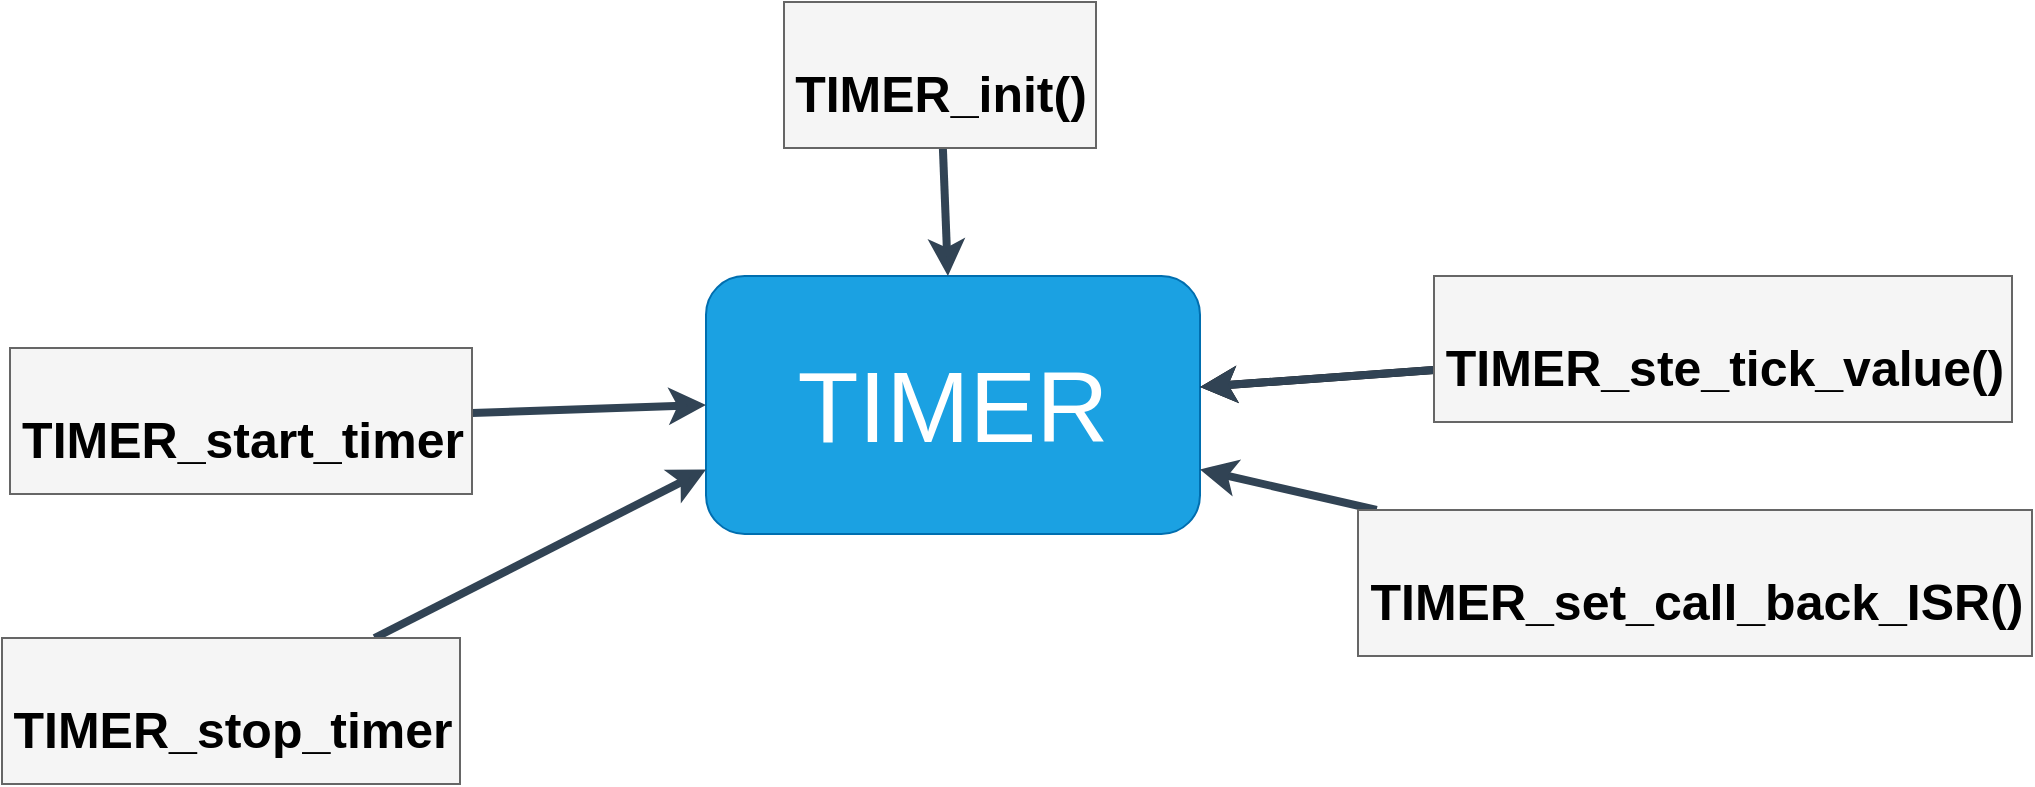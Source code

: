<mxfile>
    <diagram id="rQYQuYDNYmgzGpy7jxki" name="TIMER_MODULE">
        <mxGraphModel dx="1074" dy="1209" grid="0" gridSize="10" guides="1" tooltips="1" connect="1" arrows="1" fold="1" page="0" pageScale="1" pageWidth="850" pageHeight="1100" background="#ffffff" math="0" shadow="0">
            <root>
                <mxCell id="0"/>
                <mxCell id="1" parent="0"/>
                <mxCell id="3" value="&lt;font style=&quot;font-size: 50px&quot;&gt;TIMER&lt;/font&gt;" style="rounded=1;whiteSpace=wrap;html=1;fillColor=#1ba1e2;fontColor=#ffffff;strokeColor=#006EAF;" parent="1" vertex="1">
                    <mxGeometry x="384" y="97" width="247" height="129" as="geometry"/>
                </mxCell>
                <mxCell id="4" style="edgeStyle=none;rounded=0;html=1;fontSize=25;fontColor=#000000;strokeWidth=4;fillColor=#647687;strokeColor=#314354;" parent="1" source="5" target="3" edge="1">
                    <mxGeometry relative="1" as="geometry"/>
                </mxCell>
                <mxCell id="5" value="&lt;font color=&quot;#000000&quot;&gt;&lt;span style=&quot;font-size: 25px&quot;&gt;&lt;b&gt;TIMER_init()&lt;/b&gt;&lt;/span&gt;&lt;/font&gt;" style="text;html=1;align=center;verticalAlign=middle;resizable=0;points=[];autosize=1;strokeColor=#666666;fillColor=#f5f5f5;fontSize=50;fontColor=#333333;" parent="1" vertex="1">
                    <mxGeometry x="423" y="-40" width="156" height="73" as="geometry"/>
                </mxCell>
                <mxCell id="6" style="edgeStyle=none;rounded=0;html=1;entryX=0;entryY=0.5;entryDx=0;entryDy=0;fontSize=25;fontColor=#000000;strokeWidth=4;fillColor=#647687;strokeColor=#314354;" parent="1" source="7" target="3" edge="1">
                    <mxGeometry relative="1" as="geometry"/>
                </mxCell>
                <mxCell id="7" value="&lt;font color=&quot;#000000&quot;&gt;&lt;span style=&quot;font-size: 25px&quot;&gt;&lt;b&gt;TIMER_start_timer&lt;/b&gt;&lt;/span&gt;&lt;/font&gt;" style="text;html=1;align=center;verticalAlign=middle;resizable=0;points=[];autosize=1;strokeColor=#666666;fillColor=#f5f5f5;fontSize=50;fontColor=#333333;" parent="1" vertex="1">
                    <mxGeometry x="36" y="133" width="231" height="73" as="geometry"/>
                </mxCell>
                <mxCell id="8" style="edgeStyle=none;rounded=0;html=1;fontSize=25;fontColor=#000000;strokeWidth=4;" parent="1" source="10" target="3" edge="1">
                    <mxGeometry relative="1" as="geometry"/>
                </mxCell>
                <mxCell id="9" value="" style="edgeStyle=none;rounded=0;html=1;fontSize=25;fontColor=#000000;strokeWidth=4;fillColor=#647687;strokeColor=#314354;" parent="1" source="10" target="3" edge="1">
                    <mxGeometry relative="1" as="geometry"/>
                </mxCell>
                <mxCell id="10" value="&lt;font color=&quot;#000000&quot;&gt;&lt;span style=&quot;font-size: 25px&quot;&gt;&lt;b&gt;TIMER_ste_tick_value()&lt;/b&gt;&lt;/span&gt;&lt;/font&gt;" style="text;html=1;align=center;verticalAlign=middle;resizable=0;points=[];autosize=1;strokeColor=#666666;fillColor=#f5f5f5;fontSize=50;fontColor=#333333;" parent="1" vertex="1">
                    <mxGeometry x="748" y="97" width="289" height="73" as="geometry"/>
                </mxCell>
                <mxCell id="12" style="edgeStyle=none;rounded=0;html=1;entryX=1;entryY=0.75;entryDx=0;entryDy=0;fontSize=25;fontColor=#000000;strokeWidth=4;fillColor=#647687;strokeColor=#314354;" parent="1" source="13" target="3" edge="1">
                    <mxGeometry relative="1" as="geometry"/>
                </mxCell>
                <mxCell id="13" value="&lt;font color=&quot;#000000&quot;&gt;&lt;span style=&quot;font-size: 25px&quot;&gt;&lt;b&gt;TIMER_set_call_back_ISR()&lt;/b&gt;&lt;/span&gt;&lt;/font&gt;" style="text;html=1;align=center;verticalAlign=middle;resizable=0;points=[];autosize=1;strokeColor=#666666;fillColor=#f5f5f5;fontSize=50;fontColor=#333333;" parent="1" vertex="1">
                    <mxGeometry x="710" y="214" width="337" height="73" as="geometry"/>
                </mxCell>
                <mxCell id="14" style="edgeStyle=none;rounded=0;html=1;entryX=0;entryY=0.75;entryDx=0;entryDy=0;fontSize=25;fontColor=#000000;strokeWidth=4;fillColor=#647687;strokeColor=#314354;" parent="1" source="15" target="3" edge="1">
                    <mxGeometry relative="1" as="geometry"/>
                </mxCell>
                <mxCell id="15" value="&lt;font color=&quot;#000000&quot;&gt;&lt;span style=&quot;font-size: 25px&quot;&gt;&lt;b&gt;TIMER_stop_timer&lt;/b&gt;&lt;/span&gt;&lt;/font&gt;" style="text;html=1;align=center;verticalAlign=middle;resizable=0;points=[];autosize=1;strokeColor=#666666;fillColor=#f5f5f5;fontSize=50;fontColor=#333333;" parent="1" vertex="1">
                    <mxGeometry x="32" y="278" width="229" height="73" as="geometry"/>
                </mxCell>
            </root>
        </mxGraphModel>
    </diagram>
    <diagram id="6tEYnsGUUr9kinEdbOVF" name="TIMER_DEFINTIONS">
        <mxGraphModel dx="752" dy="566" grid="0" gridSize="10" guides="1" tooltips="1" connect="1" arrows="1" fold="1" page="0" pageScale="1" pageWidth="850" pageHeight="1100" background="#ffffff" math="0" shadow="0">
            <root>
                <mxCell id="xhEO8mJympvrY9VpCWzQ-0"/>
                <mxCell id="xhEO8mJympvrY9VpCWzQ-1" parent="xhEO8mJympvrY9VpCWzQ-0"/>
                <mxCell id="xhEO8mJympvrY9VpCWzQ-2" value="&lt;font style=&quot;font-size: 20px&quot;&gt;TIMER_NUM&lt;br&gt;&lt;/font&gt;&lt;br style=&quot;font-size: 15px&quot;&gt;TIMER1&lt;br&gt;TIMER2&lt;br&gt;TIMER3" style="rounded=0;whiteSpace=wrap;html=1;fillColor=#1ba1e2;fontColor=#ffffff;strokeColor=#006EAF;" parent="xhEO8mJympvrY9VpCWzQ-1" vertex="1">
                    <mxGeometry x="56" y="133" width="160" height="149" as="geometry"/>
                </mxCell>
            </root>
        </mxGraphModel>
    </diagram>
    <diagram id="xdRgDCllhUntPht9CC0Z" name="TIMER_FUN_DESCRIPTION">
        <mxGraphModel dx="1152" dy="966" grid="0" gridSize="10" guides="1" tooltips="1" connect="1" arrows="1" fold="1" page="0" pageScale="1" pageWidth="850" pageHeight="1100" background="#ffffff" math="0" shadow="0">
            <root>
                <mxCell id="Wby-mZAdL1yx4KhvuTWc-0"/>
                <mxCell id="Wby-mZAdL1yx4KhvuTWc-1" parent="Wby-mZAdL1yx4KhvuTWc-0"/>
                <mxCell id="Wby-mZAdL1yx4KhvuTWc-2" value="&lt;font color=&quot;#000000&quot; style=&quot;font-size: 25px&quot;&gt;&amp;nbsp;BOOL TIMER_init( TIMER_NUM )&lt;/font&gt;" style="text;html=1;align=center;verticalAlign=middle;resizable=0;points=[];autosize=1;strokeColor=none;fillColor=none;" parent="Wby-mZAdL1yx4KhvuTWc-1" vertex="1">
                    <mxGeometry x="-49" y="-24" width="394" height="22" as="geometry"/>
                </mxCell>
                <mxCell id="gkk176r-3HO2tTP_S5Pa-0" value="void TIMER_start_timer( TIMER_NUM)&amp;nbsp;" style="text;html=1;align=center;verticalAlign=middle;resizable=0;points=[];autosize=1;strokeColor=none;fillColor=none;fontSize=25;fontColor=#000000;" parent="Wby-mZAdL1yx4KhvuTWc-1" vertex="1">
                    <mxGeometry x="-49" y="27" width="451" height="34" as="geometry"/>
                </mxCell>
                <mxCell id="gkk176r-3HO2tTP_S5Pa-1" value="void TIMER_stop_timer( TIMER_NUM)&amp;nbsp;&lt;br&gt;" style="text;html=1;align=center;verticalAlign=middle;resizable=0;points=[];autosize=1;strokeColor=none;fillColor=none;fontSize=25;fontColor=#000000;" parent="Wby-mZAdL1yx4KhvuTWc-1" vertex="1">
                    <mxGeometry x="-49" y="78" width="449" height="34" as="geometry"/>
                </mxCell>
                <mxCell id="PPdLRVPOitc0DzsejYFU-0" value="void TIMER_set_tick_value (TIMER_NUM)&amp;nbsp;&lt;br&gt;" style="text;html=1;align=center;verticalAlign=middle;resizable=0;points=[];autosize=1;strokeColor=none;fillColor=none;fontSize=25;fontColor=#000000;" parent="Wby-mZAdL1yx4KhvuTWc-1" vertex="1">
                    <mxGeometry x="-49" y="128" width="492" height="34" as="geometry"/>
                </mxCell>
                <mxCell id="PPdLRVPOitc0DzsejYFU-1" value="void TIMER_set_call_back_ISR (TIMER_NUM)" style="text;html=1;align=center;verticalAlign=middle;resizable=0;points=[];autosize=1;strokeColor=none;fillColor=none;fontSize=25;fontColor=#000000;" parent="Wby-mZAdL1yx4KhvuTWc-1" vertex="1">
                    <mxGeometry x="-49" y="184" width="533" height="34" as="geometry"/>
                </mxCell>
            </root>
        </mxGraphModel>
    </diagram>
</mxfile>